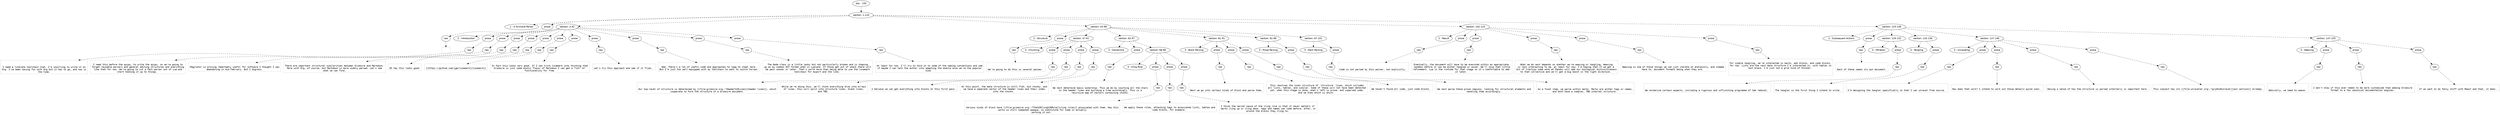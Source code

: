 digraph hierarchy {

node [fontname=Helvetica]
edge [style=dashed]

doc_0 [label="doc - 155"]


doc_0 -> { section_1}
{rank=same; section_1}

section_1 [label="section: 1-124"]


section_1 -> { header_2 prose_3 section_4 section_5 section_6 section_7}
{rank=same; header_2 prose_3 section_4 section_5 section_6 section_7}

header_2 [label="1 : A Grimoire Parser"]

prose_3 [label="prose"]

section_4 [label="section: 3-42"]

section_5 [label="section: 43-96"]

section_6 [label="section: 102-124"]

section_7 [label="section: 125-146"]


prose_3 -> { raw_8}
{rank=same; raw_8}

raw_8 [label="raw"]


raw_8 -> leaf_9
leaf_9  [color=Gray,shape=rectangle,fontname=Inconsolata,label="
"]
section_4 -> { header_10 prose_11 prose_12 prose_13 prose_14 prose_15 prose_16 prose_17 prose_18 prose_19 prose_20 prose_21}
{rank=same; header_10 prose_11 prose_12 prose_13 prose_14 prose_15 prose_16 prose_17 prose_18 prose_19 prose_20 prose_21}

header_10 [label="2 : Introduction"]

prose_11 [label="prose"]

prose_12 [label="prose"]

prose_13 [label="prose"]

prose_14 [label="prose"]

prose_15 [label="prose"]

prose_16 [label="prose"]

prose_17 [label="prose"]

prose_18 [label="prose"]

prose_19 [label="prose"]

prose_20 [label="prose"]

prose_21 [label="prose"]


prose_11 -> { raw_22}
{rank=same; raw_22}

raw_22 [label="raw"]


raw_22 -> leaf_23
leaf_23  [color=Gray,shape=rectangle,fontname=Inconsolata,label="

I need a literate toolchain stat. I'm unwilling to write it on
Org. I've been having fun with Org but it has to go, and now is
the time.
"]
prose_12 -> { raw_24}
{rank=same; raw_24}

raw_24 [label="raw"]


raw_24 -> leaf_25
leaf_25  [color=Gray,shape=rectangle,fontname=Inconsolata,label="
I need this before the quipu, to write the quipu, so we're going to
forget reusable parsers and general editing structures and everything
like that for now. We're going to cut a fast parser out of Lua and
start hooking it up to things. 
"]
prose_13 -> { raw_26}
{rank=same; raw_26}

raw_26 [label="raw"]


raw_26 -> leaf_27
leaf_27  [color=Gray,shape=rectangle,fontname=Inconsolata,label="
Pegylator is proving remarkably useful for software I thought I was
abandoning in mid-February. But I digress.
"]
prose_14 -> { raw_28}
{rank=same; raw_28}

raw_28 [label="raw"]


raw_28 -> leaf_29
leaf_29  [color=Gray,shape=rectangle,fontname=Inconsolata,label="
There are important structural similarities between Grimoire and Markdown.
More with Org, of course, but Markdown is more widely parsed. Let's see
what we can find.
"]
prose_15 -> { raw_30}
{rank=same; raw_30}

raw_30 [label="raw"]


raw_30 -> leaf_31
leaf_31  [color=Gray,shape=rectangle,fontname=Inconsolata,label="
Oh hey this looks good:
"]
prose_16 -> { raw_32}
{rank=same; raw_32}

raw_32 [label="raw"]


raw_32 -> leaf_33
leaf_33  [color=Gray,shape=rectangle,fontname=Inconsolata,label="
[[https://github.com/jgm/lunamark][lunamark]]
"]
prose_17 -> { raw_34}
{rank=same; raw_34}

raw_34 [label="raw"]


raw_34 -> leaf_35
leaf_35  [color=Gray,shape=rectangle,fontname=Inconsolata,label="
In fact this looks very good. If I can trick lunamark into thinking that
Grimoire is just some exotic flavor of Markdown I can get a *lot* of 
functionality for free.
"]
prose_18 -> { raw_36}
{rank=same; raw_36}

raw_36 [label="raw"]


raw_36 -> leaf_37
leaf_37  [color=Gray,shape=rectangle,fontname=Inconsolata,label="
Let's try this approach and see if it flies. 
"]
prose_19 -> { raw_38}
{rank=same; raw_38}

raw_38 [label="raw"]


raw_38 -> leaf_39
leaf_39  [color=Gray,shape=rectangle,fontname=Inconsolata,label="
Hmm. There's a lot of useful code and approaches to lpeg to steal here.
But I'm just too well-equipped with my toolchain to want to switch horses.
"]
prose_20 -> { raw_40}
{rank=same; raw_40}

raw_40 [label="raw"]


raw_40 -> leaf_41
leaf_41  [color=Gray,shape=rectangle,fontname=Inconsolata,label="
The Node class is a little janky but not particularly broken and is shaping
up as my common AST format when in Lualand. If those get out of whack there will
be pain sooner or later. That's worth more than being able to use the lunamark
toolchain for export and the like. 
"]
prose_21 -> { raw_42}
{rank=same; raw_42}

raw_42 [label="raw"]


raw_42 -> leaf_43
leaf_43  [color=Gray,shape=rectangle,fontname=Inconsolata,label="
At least for now. I'll try to hold on to some of the naming conventions and see
if maybe I can talk the author into adapting the module once we're the popular
kids. 
"]
section_5 -> { header_44 prose_45 section_46 section_47 section_48 section_49 section_50}
{rank=same; header_44 prose_45 section_46 section_47 section_48 section_49 section_50}

header_44 [label="2 : Structure"]

prose_45 [label="prose"]

section_46 [label="section: 47-61"]

section_47 [label="section: 62-67"]

section_48 [label="section: 81-91"]

section_49 [label="section: 92-96"]

section_50 [label="section: 97-101"]


prose_45 -> { raw_51}
{rank=same; raw_51}

raw_51 [label="raw"]


raw_51 -> leaf_52
leaf_52  [color=Gray,shape=rectangle,fontname=Inconsolata,label="

We're going to do this in several passes. 
"]
section_46 -> { header_53 prose_54 prose_55 prose_56 prose_57}
{rank=same; header_53 prose_54 prose_55 prose_56 prose_57}

header_53 [label="3 : Chunking"]

prose_54 [label="prose"]

prose_55 [label="prose"]

prose_56 [label="prose"]

prose_57 [label="prose"]


prose_54 -> { raw_58}
{rank=same; raw_58}

raw_58 [label="raw"]


raw_58 -> leaf_59
leaf_59  [color=Gray,shape=rectangle,fontname=Inconsolata,label="

Our top-level of structure is determined by [[file:grimoire.org::*Header%20Lines][header lines]], which
cooperate to form the structure of a Grimoire document.
"]
prose_55 -> { raw_60}
{rank=same; raw_60}

raw_60 [label="raw"]


raw_60 -> leaf_61
leaf_61  [color=Gray,shape=rectangle,fontname=Inconsolata,label="
While we're doing this, we'll chunk everything else into arrays
of lines, this will split into structure lines, blank lines,
and TBD. 
"]
prose_56 -> { raw_62}
{rank=same; raw_62}

raw_62 [label="raw"]


raw_62 -> leaf_63
leaf_63  [color=Gray,shape=rectangle,fontname=Inconsolata,label="
I believe we can get everything into blocks on this first pass.
"]
prose_57 -> { raw_64}
{rank=same; raw_64}

raw_64 [label="raw"]


raw_64 -> leaf_65
leaf_65  [color=Gray,shape=rectangle,fontname=Inconsolata,label="
At this point, the data structure is still flat, but chunky, and
we have a separate vector of the header lines and their index
into the chunks. 
"]
section_47 -> { header_66 prose_67 section_68}
{rank=same; header_66 prose_67 section_68}

header_66 [label="3 : Ownership"]

prose_67 [label="prose"]

section_68 [label="section: 68-80"]


prose_67 -> { raw_69}
{rank=same; raw_69}

raw_69 [label="raw"]


raw_69 -> leaf_70
leaf_70  [color=Gray,shape=rectangle,fontname=Inconsolata,label="

We next determine basic ownership. This we do by counting all the stars 
in the header lines and building a tree accordingly. This is a 
recursive map of vectors containing chunks. 
"]
section_68 -> { header_71 prose_72 prose_73 prose_74}
{rank=same; header_71 prose_72 prose_73 prose_74}

header_71 [label="4 : Cling Rule"]

prose_72 [label="prose"]

prose_73 [label="prose"]

prose_74 [label="prose"]


prose_72 -> { raw_75}
{rank=same; raw_75}

raw_75 [label="raw"]


raw_75 -> leaf_76
leaf_76  [color=Gray,shape=rectangle,fontname=Inconsolata,label="

Various kinds of block have [[file:grimoire.org::*The%20Cling%20Rule][cling rules]] associated with them. How this
works is still somewhat opaque, no substitute for code in actually
working it out. 
"]
prose_73 -> { raw_77}
{rank=same; raw_77}

raw_77 [label="raw"]


raw_77 -> leaf_78
leaf_78  [color=Gray,shape=rectangle,fontname=Inconsolata,label="
We apply these rules, attaching tags to associated lists, tables and
code blocks, for example. 
"]
prose_74 -> { raw_79}
{rank=same; raw_79}

raw_79 [label="raw"]


raw_79 -> leaf_80
leaf_80  [color=Gray,shape=rectangle,fontname=Inconsolata,label="
I think the secret sauce of the cling rule is that it never matters if 
marks cling up or cling down, tags and names can come before, after, or
around the blocks they cling to. 
"]
section_48 -> { header_81 prose_82 prose_83 prose_84}
{rank=same; header_81 prose_82 prose_83 prose_84}

header_81 [label="3 : Block Parsing"]

prose_82 [label="prose"]

prose_83 [label="prose"]

prose_84 [label="prose"]


prose_82 -> { raw_85}
{rank=same; raw_85}

raw_85 [label="raw"]


raw_85 -> leaf_86
leaf_86  [color=Gray,shape=rectangle,fontname=Inconsolata,label="

Next we go into certain kinds of block and parse them.
"]
prose_83 -> { raw_87}
{rank=same; raw_87}

raw_87 [label="raw"]


raw_87 -> leaf_88
leaf_88  [color=Gray,shape=rectangle,fontname=Inconsolata,label="
This resolves the inner structure of 'structure' lines, which includes
all lists, tables, and similar. Some of these will not have been detected
yet, when this stage is done, what's left is prose, and unparsed code,
and we know which is which. 
"]
prose_84 -> { raw_89}
{rank=same; raw_89}

raw_89 [label="raw"]


raw_89 -> leaf_90
leaf_90  [color=Gray,shape=rectangle,fontname=Inconsolata,label="
We haven't found all code, just code blocks. 
"]
section_49 -> { header_91 prose_92}
{rank=same; header_91 prose_92}

header_91 [label="3 : Prose Parsing"]

prose_92 [label="prose"]


prose_92 -> { raw_93}
{rank=same; raw_93}

raw_93 [label="raw"]


raw_93 -> leaf_94
leaf_94  [color=Gray,shape=rectangle,fontname=Inconsolata,label="

We next parse these prose regions, looking for structural elements and 
handling them accordingly. 
"]
section_50 -> { header_95 prose_96}
{rank=same; header_95 prose_96}

header_95 [label="3 : Mark Parsing"]

prose_96 [label="prose"]


prose_96 -> { raw_97}
{rank=same; raw_97}

raw_97 [label="raw"]


raw_97 -> leaf_98
leaf_98  [color=Gray,shape=rectangle,fontname=Inconsolata,label="

As a final step, we parse within marks. Marks are either tags or names,
and both have a complex, TBD internal structure. 
"]
section_6 -> { header_99 prose_100 prose_101 prose_102 prose_103 prose_104}
{rank=same; header_99 prose_100 prose_101 prose_102 prose_103 prose_104}

header_99 [label="2 : Result"]

prose_100 [label="prose"]

prose_101 [label="prose"]

prose_102 [label="prose"]

prose_103 [label="prose"]

prose_104 [label="prose"]


prose_100 -> { raw_105}
{rank=same; raw_105}

raw_105 [label="raw"]


raw_105 -> leaf_106
leaf_106  [color=Gray,shape=rectangle,fontname=Inconsolata,label="

Code is not parsed by this parser, not explicitly. 
"]
prose_101 -> { raw_107}
{rank=same; raw_107}

raw_107 [label="raw"]


raw_107 -> leaf_108
leaf_108  [color=Gray,shape=rectangle,fontname=Inconsolata,label="
Eventually, the document will have to be executed within an appropriate 
sandbox before it can be either tangled or woven. We'll skip that little
refinement, Lua is the runtime for that stage so it's comfortable to add 
it later. 
"]
prose_102 -> { raw_109}
{rank=same; raw_109}

raw_109 [label="raw"]


raw_109 -> leaf_110
leaf_110  [color=Gray,shape=rectangle,fontname=Inconsolata,label="
What we do next depends on whether we're weaving or tangling. Weaving
is less interesting to me, at least for now; I'm hoping that if we get a 
bit of traction some wonk at Pandoc will add our biological distinctiveness
to that collective and we'll get a big boost in the right direction. 
"]
prose_103 -> { raw_111}
{rank=same; raw_111}

raw_111 [label="raw"]


raw_111 -> leaf_112
leaf_112  [color=Gray,shape=rectangle,fontname=Inconsolata,label="
Weaving is one of those things we can just iterate on endlesssly, and indeed
have to, document formats being what they are. 
"]
prose_104 -> { raw_113}
{rank=same; raw_113}

raw_113 [label="raw"]


raw_113 -> leaf_114
leaf_114  [color=Gray,shape=rectangle,fontname=Inconsolata,label="
For simple tangling, we're interested in marks, edn blocks, and code blocks,
for now. Lists are the next data structure I'm interested in, with tables in
last place. I'm just not a grid kind of thinker. 


"]
section_7 -> { header_115 prose_116 section_117 section_118 section_119 section_120}
{rank=same; header_115 prose_116 section_117 section_118 section_119 section_120}

header_115 [label="2 : Subsequent Actions"]

prose_116 [label="prose"]

section_117 [label="section: 129-132"]

section_118 [label="section: 133-136"]

section_119 [label="section: 137-146"]

section_120 [label="section: 147-155"]


prose_116 -> { raw_121}
{rank=same; raw_121}

raw_121 [label="raw"]


raw_121 -> leaf_122
leaf_122  [color=Gray,shape=rectangle,fontname=Inconsolata,label="

Each of these needs its own document.
"]
section_117 -> { header_123 prose_124}
{rank=same; header_123 prose_124}

header_123 [label="3 : Filtration"]

prose_124 [label="prose"]


prose_124 -> { raw_125}
{rank=same; raw_125}

raw_125 [label="raw"]


raw_125 -> leaf_126
leaf_126  [color=Gray,shape=rectangle,fontname=Inconsolata,label="

We normalize certain aspects, including a rigorous and unflinching programme of tab removal. 
"]
section_118 -> { header_127 prose_128}
{rank=same; header_127 prose_128}

header_127 [label="3 : Tangling"]

prose_128 [label="prose"]


prose_128 -> { raw_129}
{rank=same; raw_129}

raw_129 [label="raw"]


raw_129 -> leaf_130
leaf_130  [color=Gray,shape=rectangle,fontname=Inconsolata,label="

The tangler is the first thing I intend to write. 
"]
section_119 -> { header_131 prose_132 prose_133 prose_134 prose_135}
{rank=same; header_131 prose_132 prose_133 prose_134 prose_135}

header_131 [label="3 : Unraveling"]

prose_132 [label="prose"]

prose_133 [label="prose"]

prose_134 [label="prose"]

prose_135 [label="prose"]


prose_132 -> { raw_136}
{rank=same; raw_136}

raw_136 [label="raw"]


raw_136 -> leaf_137
leaf_137  [color=Gray,shape=rectangle,fontname=Inconsolata,label="

I'm designing the tangler specifically so that I can unravel from source. 
"]
prose_133 -> { raw_138}
{rank=same; raw_138}

raw_138 [label="raw"]


raw_138 -> leaf_139
leaf_139  [color=Gray,shape=rectangle,fontname=Inconsolata,label="
How does that work? I intend to work out those details quite soon. 
"]
prose_134 -> { raw_140}
{rank=same; raw_140}

raw_140 [label="raw"]


raw_140 -> leaf_141
leaf_141  [color=Gray,shape=rectangle,fontname=Inconsolata,label="
Having a sense of how the structure is parsed internally is important here.
"]
prose_135 -> { raw_142}
{rank=same; raw_142}

raw_142 [label="raw"]


raw_142 -> leaf_143
leaf_143  [color=Gray,shape=rectangle,fontname=Inconsolata,label="
This subject has its [[file:unraveler.org::*grym%20unravel][own section]] already.
"]
section_120 -> { header_144 prose_145 prose_146 prose_147}
{rank=same; header_144 prose_145 prose_146 prose_147}

header_144 [label="3 : Weaving"]

prose_145 [label="prose"]

prose_146 [label="prose"]

prose_147 [label="prose"]


prose_145 -> { raw_148}
{rank=same; raw_148}

raw_148 [label="raw"]


raw_148 -> leaf_149
leaf_149  [color=Gray,shape=rectangle,fontname=Inconsolata,label="

Naturally, we need to weave. 
"]
prose_146 -> { raw_150}
{rank=same; raw_150}

raw_150 [label="raw"]


raw_150 -> leaf_151
leaf_151  [color=Gray,shape=rectangle,fontname=Inconsolata,label="
I don't know if this ever needs to be more customized than adding Grimoire 
format to a few canonical documentation engines. 
"]
prose_147 -> { raw_152}
{rank=same; raw_152}

raw_152 [label="raw"]


raw_152 -> leaf_153
leaf_153  [color=Gray,shape=rectangle,fontname=Inconsolata,label="
If we want to do fancy stuff with React and that, it does. 
"]

}
